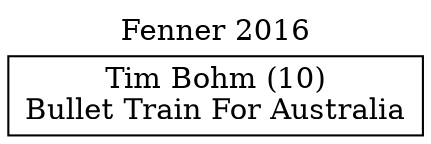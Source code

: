 // House preference flow
digraph "Tim Bohm (10)_Fenner_2016" {
	graph [label="Fenner 2016" labelloc=t mclimit=10]
	node [shape=box]
	"Tim Bohm (10)" [label="Tim Bohm (10)
Bullet Train For Australia"]
}
